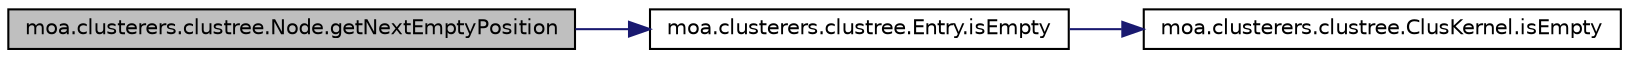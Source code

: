 digraph G
{
  edge [fontname="Helvetica",fontsize="10",labelfontname="Helvetica",labelfontsize="10"];
  node [fontname="Helvetica",fontsize="10",shape=record];
  rankdir=LR;
  Node1 [label="moa.clusterers.clustree.Node.getNextEmptyPosition",height=0.2,width=0.4,color="black", fillcolor="grey75", style="filled" fontcolor="black"];
  Node1 -> Node2 [color="midnightblue",fontsize="10",style="solid",fontname="Helvetica"];
  Node2 [label="moa.clusterers.clustree.Entry.isEmpty",height=0.2,width=0.4,color="black", fillcolor="white", style="filled",URL="$classmoa_1_1clusterers_1_1clustree_1_1Entry.html#ad9a372cb27cd0456f5c9e5a5da020b17",tooltip="Check if this Entry is empty or not."];
  Node2 -> Node3 [color="midnightblue",fontsize="10",style="solid",fontname="Helvetica"];
  Node3 [label="moa.clusterers.clustree.ClusKernel.isEmpty",height=0.2,width=0.4,color="black", fillcolor="white", style="filled",URL="$classmoa_1_1clusterers_1_1clustree_1_1ClusKernel.html#a9e4f5414cfacb3df03db9a7001ab4187",tooltip="Check if this cluster is empty or not."];
}
